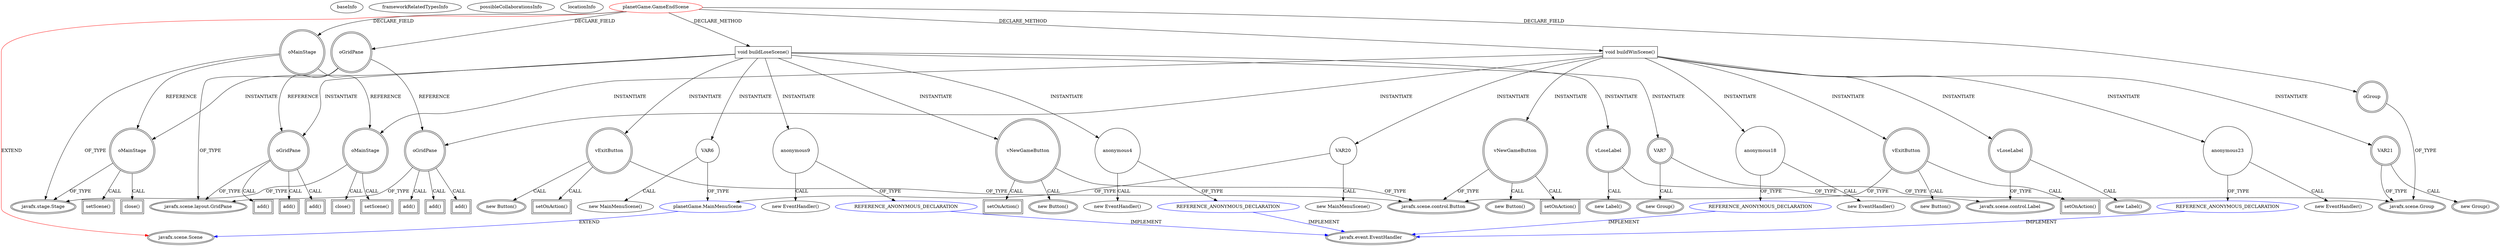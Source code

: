 digraph {
baseInfo[graphId=2625,category="extension_graph",isAnonymous=false,possibleRelation=true]
frameworkRelatedTypesInfo[0="javafx.scene.Scene"]
possibleCollaborationsInfo[0="2625~CLIENT_METHOD_DECLARATION-INSTANTIATION-~javafx.scene.Scene ~javafx.event.EventHandler ~false~true",1="2625~CLIENT_METHOD_DECLARATION-INSTANTIATION-CLIENT_METHOD_DECLARATION-INSTANTIATION-~javafx.scene.Scene ~javafx.scene.Scene ~false~false"]
locationInfo[projectName="empollondefisica-PlanetGame",filePath="/empollondefisica-PlanetGame/PlanetGame-master/src/planetGame/GameEndScene.java",contextSignature="GameEndScene",graphId="2625"]
0[label="planetGame.GameEndScene",vertexType="ROOT_CLIENT_CLASS_DECLARATION",isFrameworkType=false,color=red]
1[label="javafx.scene.Scene",vertexType="FRAMEWORK_CLASS_TYPE",isFrameworkType=true,peripheries=2]
2[label="oGridPane",vertexType="FIELD_DECLARATION",isFrameworkType=true,peripheries=2,shape=circle]
3[label="javafx.scene.layout.GridPane",vertexType="FRAMEWORK_CLASS_TYPE",isFrameworkType=true,peripheries=2]
4[label="oGroup",vertexType="FIELD_DECLARATION",isFrameworkType=true,peripheries=2,shape=circle]
5[label="javafx.scene.Group",vertexType="FRAMEWORK_CLASS_TYPE",isFrameworkType=true,peripheries=2]
6[label="oMainStage",vertexType="FIELD_DECLARATION",isFrameworkType=true,peripheries=2,shape=circle]
7[label="javafx.stage.Stage",vertexType="FRAMEWORK_CLASS_TYPE",isFrameworkType=true,peripheries=2]
8[label="void buildLoseScene()",vertexType="CLIENT_METHOD_DECLARATION",isFrameworkType=false,shape=box]
10[label="vLoseLabel",vertexType="VARIABLE_EXPRESION",isFrameworkType=true,peripheries=2,shape=circle]
11[label="javafx.scene.control.Label",vertexType="FRAMEWORK_CLASS_TYPE",isFrameworkType=true,peripheries=2]
9[label="new Label()",vertexType="CONSTRUCTOR_CALL",isFrameworkType=true,peripheries=2]
13[label="vNewGameButton",vertexType="VARIABLE_EXPRESION",isFrameworkType=true,peripheries=2,shape=circle]
14[label="javafx.scene.control.Button",vertexType="FRAMEWORK_CLASS_TYPE",isFrameworkType=true,peripheries=2]
12[label="new Button()",vertexType="CONSTRUCTOR_CALL",isFrameworkType=true,peripheries=2]
16[label="vExitButton",vertexType="VARIABLE_EXPRESION",isFrameworkType=true,peripheries=2,shape=circle]
15[label="new Button()",vertexType="CONSTRUCTOR_CALL",isFrameworkType=true,peripheries=2]
19[label="setOnAction()",vertexType="INSIDE_CALL",isFrameworkType=true,peripheries=2,shape=box]
21[label="anonymous4",vertexType="VARIABLE_EXPRESION",isFrameworkType=false,shape=circle]
22[label="REFERENCE_ANONYMOUS_DECLARATION",vertexType="REFERENCE_ANONYMOUS_DECLARATION",isFrameworkType=false,color=blue]
23[label="javafx.event.EventHandler",vertexType="FRAMEWORK_INTERFACE_TYPE",isFrameworkType=true,peripheries=2]
20[label="new EventHandler()",vertexType="CONSTRUCTOR_CALL",isFrameworkType=false]
24[label="oMainStage",vertexType="VARIABLE_EXPRESION",isFrameworkType=true,peripheries=2,shape=circle]
25[label="setScene()",vertexType="INSIDE_CALL",isFrameworkType=true,peripheries=2,shape=box]
28[label="VAR6",vertexType="VARIABLE_EXPRESION",isFrameworkType=false,shape=circle]
29[label="planetGame.MainMenuScene",vertexType="REFERENCE_CLIENT_CLASS_DECLARATION",isFrameworkType=false,color=blue]
27[label="new MainMenuScene()",vertexType="CONSTRUCTOR_CALL",isFrameworkType=false]
32[label="VAR7",vertexType="VARIABLE_EXPRESION",isFrameworkType=true,peripheries=2,shape=circle]
31[label="new Group()",vertexType="CONSTRUCTOR_CALL",isFrameworkType=true,peripheries=2]
35[label="setOnAction()",vertexType="INSIDE_CALL",isFrameworkType=true,peripheries=2,shape=box]
37[label="anonymous9",vertexType="VARIABLE_EXPRESION",isFrameworkType=false,shape=circle]
38[label="REFERENCE_ANONYMOUS_DECLARATION",vertexType="REFERENCE_ANONYMOUS_DECLARATION",isFrameworkType=false,color=blue]
36[label="new EventHandler()",vertexType="CONSTRUCTOR_CALL",isFrameworkType=false]
41[label="close()",vertexType="INSIDE_CALL",isFrameworkType=true,peripheries=2,shape=box]
42[label="oGridPane",vertexType="VARIABLE_EXPRESION",isFrameworkType=true,peripheries=2,shape=circle]
43[label="add()",vertexType="INSIDE_CALL",isFrameworkType=true,peripheries=2,shape=box]
46[label="add()",vertexType="INSIDE_CALL",isFrameworkType=true,peripheries=2,shape=box]
48[label="add()",vertexType="INSIDE_CALL",isFrameworkType=true,peripheries=2,shape=box]
49[label="void buildWinScene()",vertexType="CLIENT_METHOD_DECLARATION",isFrameworkType=false,shape=box]
51[label="vLoseLabel",vertexType="VARIABLE_EXPRESION",isFrameworkType=true,peripheries=2,shape=circle]
50[label="new Label()",vertexType="CONSTRUCTOR_CALL",isFrameworkType=true,peripheries=2]
54[label="vNewGameButton",vertexType="VARIABLE_EXPRESION",isFrameworkType=true,peripheries=2,shape=circle]
53[label="new Button()",vertexType="CONSTRUCTOR_CALL",isFrameworkType=true,peripheries=2]
57[label="vExitButton",vertexType="VARIABLE_EXPRESION",isFrameworkType=true,peripheries=2,shape=circle]
56[label="new Button()",vertexType="CONSTRUCTOR_CALL",isFrameworkType=true,peripheries=2]
60[label="setOnAction()",vertexType="INSIDE_CALL",isFrameworkType=true,peripheries=2,shape=box]
62[label="anonymous18",vertexType="VARIABLE_EXPRESION",isFrameworkType=false,shape=circle]
63[label="REFERENCE_ANONYMOUS_DECLARATION",vertexType="REFERENCE_ANONYMOUS_DECLARATION",isFrameworkType=false,color=blue]
61[label="new EventHandler()",vertexType="CONSTRUCTOR_CALL",isFrameworkType=false]
65[label="oMainStage",vertexType="VARIABLE_EXPRESION",isFrameworkType=true,peripheries=2,shape=circle]
66[label="setScene()",vertexType="INSIDE_CALL",isFrameworkType=true,peripheries=2,shape=box]
69[label="VAR20",vertexType="VARIABLE_EXPRESION",isFrameworkType=false,shape=circle]
68[label="new MainMenuScene()",vertexType="CONSTRUCTOR_CALL",isFrameworkType=false]
72[label="VAR21",vertexType="VARIABLE_EXPRESION",isFrameworkType=true,peripheries=2,shape=circle]
71[label="new Group()",vertexType="CONSTRUCTOR_CALL",isFrameworkType=true,peripheries=2]
75[label="setOnAction()",vertexType="INSIDE_CALL",isFrameworkType=true,peripheries=2,shape=box]
77[label="anonymous23",vertexType="VARIABLE_EXPRESION",isFrameworkType=false,shape=circle]
78[label="REFERENCE_ANONYMOUS_DECLARATION",vertexType="REFERENCE_ANONYMOUS_DECLARATION",isFrameworkType=false,color=blue]
76[label="new EventHandler()",vertexType="CONSTRUCTOR_CALL",isFrameworkType=false]
81[label="close()",vertexType="INSIDE_CALL",isFrameworkType=true,peripheries=2,shape=box]
82[label="oGridPane",vertexType="VARIABLE_EXPRESION",isFrameworkType=true,peripheries=2,shape=circle]
83[label="add()",vertexType="INSIDE_CALL",isFrameworkType=true,peripheries=2,shape=box]
86[label="add()",vertexType="INSIDE_CALL",isFrameworkType=true,peripheries=2,shape=box]
88[label="add()",vertexType="INSIDE_CALL",isFrameworkType=true,peripheries=2,shape=box]
0->1[label="EXTEND",color=red]
0->2[label="DECLARE_FIELD"]
2->3[label="OF_TYPE"]
0->4[label="DECLARE_FIELD"]
4->5[label="OF_TYPE"]
0->6[label="DECLARE_FIELD"]
6->7[label="OF_TYPE"]
0->8[label="DECLARE_METHOD"]
8->10[label="INSTANTIATE"]
10->11[label="OF_TYPE"]
10->9[label="CALL"]
8->13[label="INSTANTIATE"]
13->14[label="OF_TYPE"]
13->12[label="CALL"]
8->16[label="INSTANTIATE"]
16->14[label="OF_TYPE"]
16->15[label="CALL"]
13->19[label="CALL"]
8->21[label="INSTANTIATE"]
22->23[label="IMPLEMENT",color=blue]
21->22[label="OF_TYPE"]
21->20[label="CALL"]
8->24[label="INSTANTIATE"]
6->24[label="REFERENCE"]
24->7[label="OF_TYPE"]
24->25[label="CALL"]
8->28[label="INSTANTIATE"]
29->1[label="EXTEND",color=blue]
28->29[label="OF_TYPE"]
28->27[label="CALL"]
8->32[label="INSTANTIATE"]
32->5[label="OF_TYPE"]
32->31[label="CALL"]
16->35[label="CALL"]
8->37[label="INSTANTIATE"]
38->23[label="IMPLEMENT",color=blue]
37->38[label="OF_TYPE"]
37->36[label="CALL"]
24->41[label="CALL"]
8->42[label="INSTANTIATE"]
2->42[label="REFERENCE"]
42->3[label="OF_TYPE"]
42->43[label="CALL"]
42->46[label="CALL"]
42->48[label="CALL"]
0->49[label="DECLARE_METHOD"]
49->51[label="INSTANTIATE"]
51->11[label="OF_TYPE"]
51->50[label="CALL"]
49->54[label="INSTANTIATE"]
54->14[label="OF_TYPE"]
54->53[label="CALL"]
49->57[label="INSTANTIATE"]
57->14[label="OF_TYPE"]
57->56[label="CALL"]
54->60[label="CALL"]
49->62[label="INSTANTIATE"]
63->23[label="IMPLEMENT",color=blue]
62->63[label="OF_TYPE"]
62->61[label="CALL"]
49->65[label="INSTANTIATE"]
6->65[label="REFERENCE"]
65->7[label="OF_TYPE"]
65->66[label="CALL"]
49->69[label="INSTANTIATE"]
69->29[label="OF_TYPE"]
69->68[label="CALL"]
49->72[label="INSTANTIATE"]
72->5[label="OF_TYPE"]
72->71[label="CALL"]
57->75[label="CALL"]
49->77[label="INSTANTIATE"]
78->23[label="IMPLEMENT",color=blue]
77->78[label="OF_TYPE"]
77->76[label="CALL"]
65->81[label="CALL"]
49->82[label="INSTANTIATE"]
2->82[label="REFERENCE"]
82->3[label="OF_TYPE"]
82->83[label="CALL"]
82->86[label="CALL"]
82->88[label="CALL"]
}
